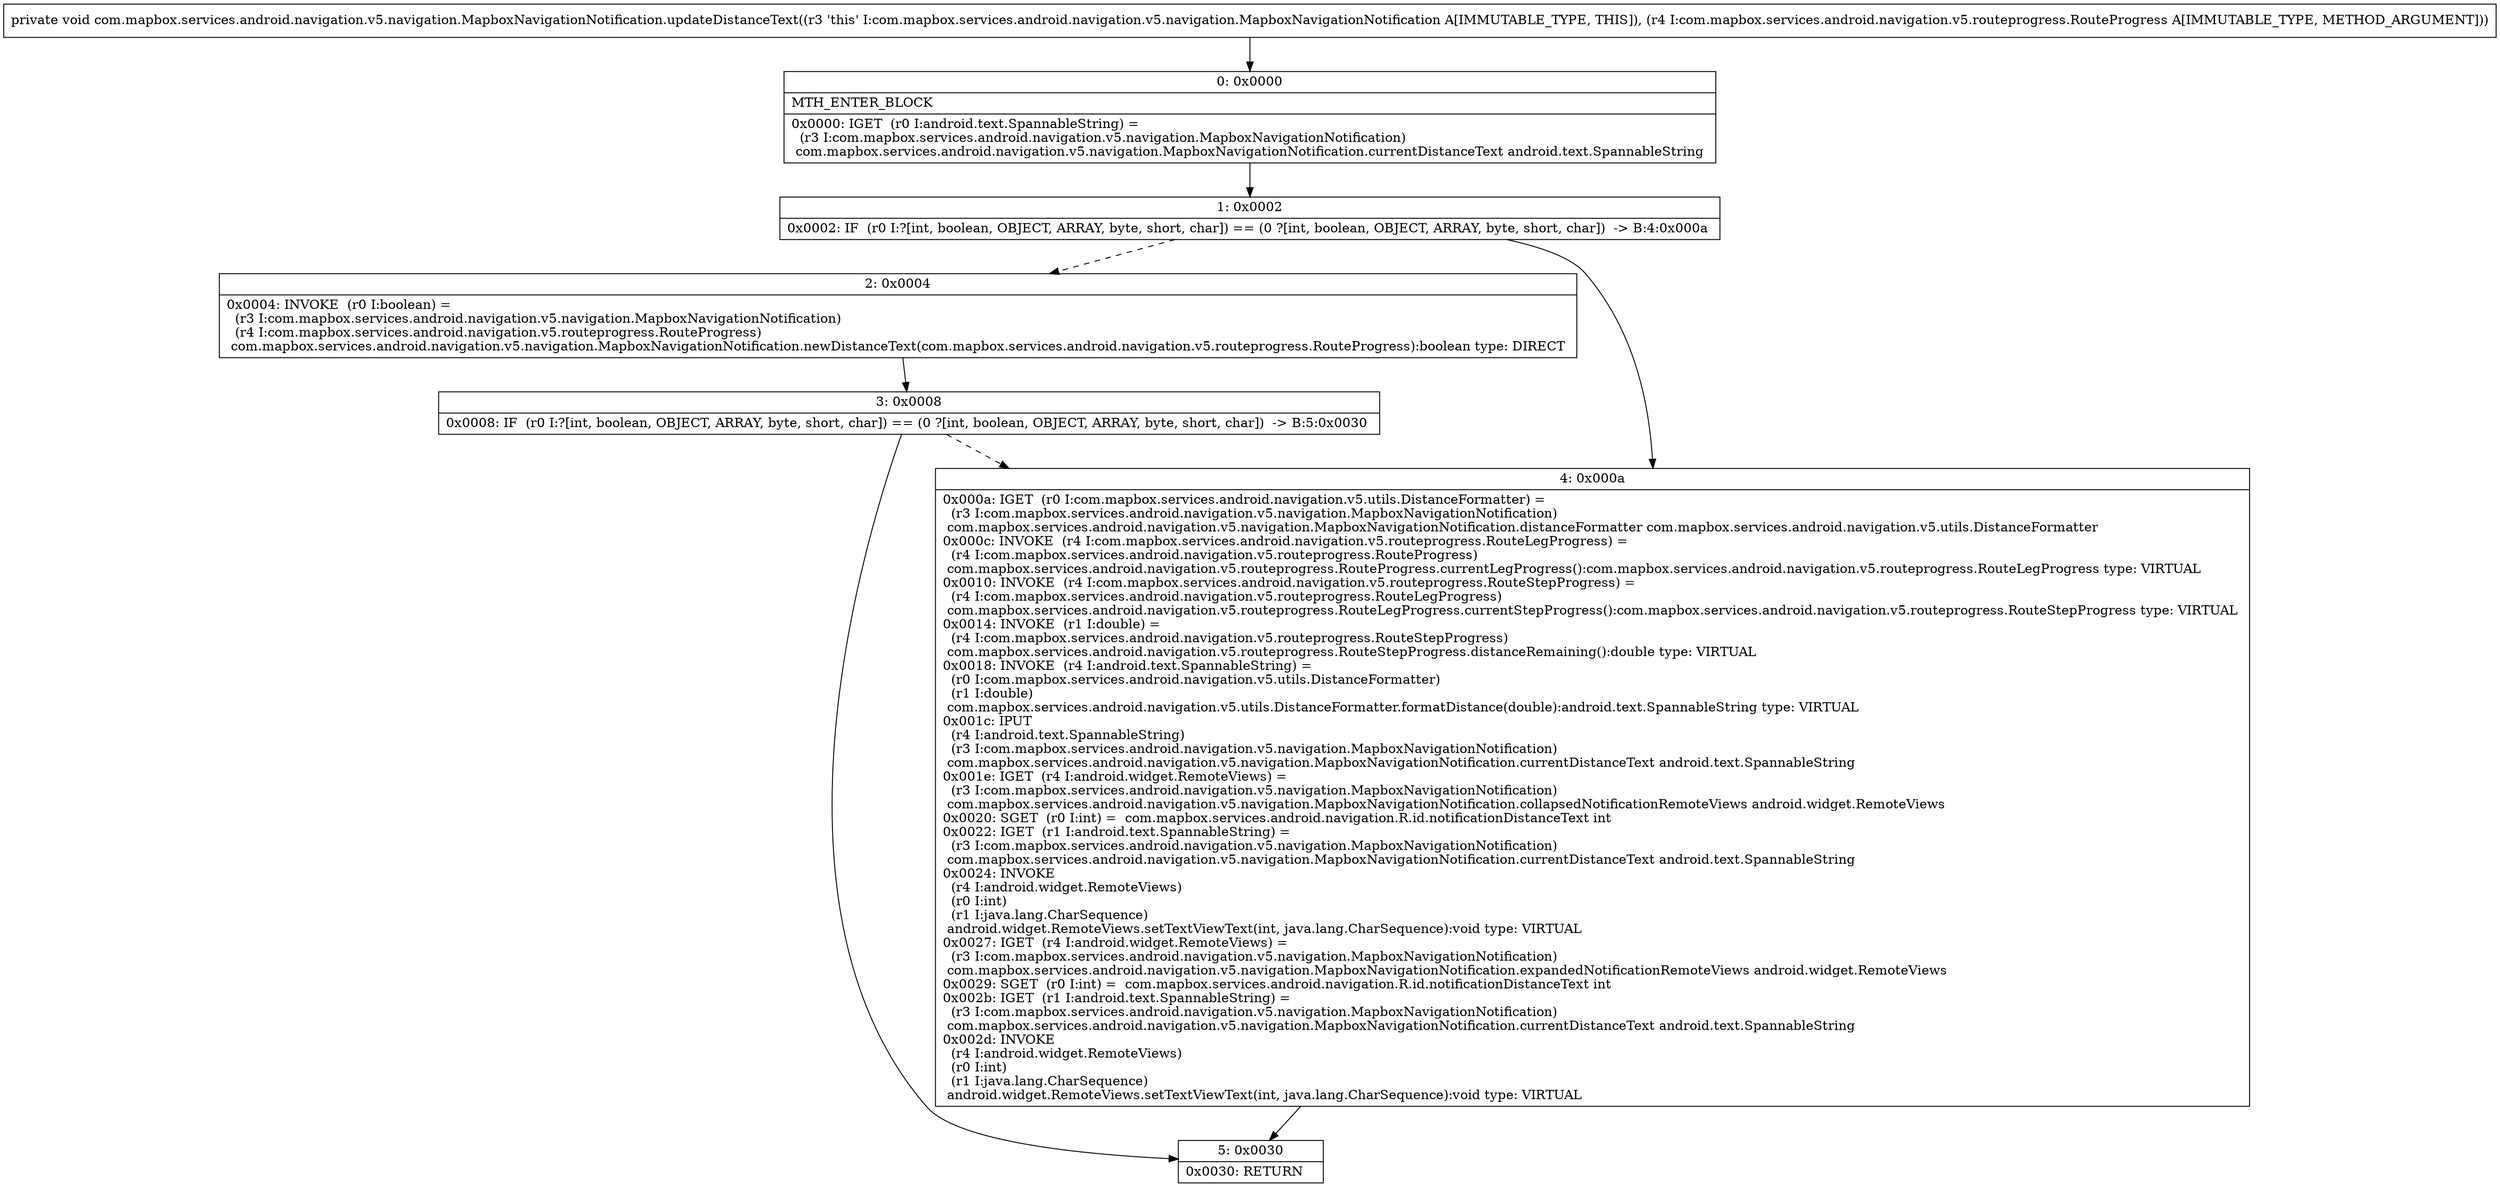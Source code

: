 digraph "CFG forcom.mapbox.services.android.navigation.v5.navigation.MapboxNavigationNotification.updateDistanceText(Lcom\/mapbox\/services\/android\/navigation\/v5\/routeprogress\/RouteProgress;)V" {
Node_0 [shape=record,label="{0\:\ 0x0000|MTH_ENTER_BLOCK\l|0x0000: IGET  (r0 I:android.text.SpannableString) = \l  (r3 I:com.mapbox.services.android.navigation.v5.navigation.MapboxNavigationNotification)\l com.mapbox.services.android.navigation.v5.navigation.MapboxNavigationNotification.currentDistanceText android.text.SpannableString \l}"];
Node_1 [shape=record,label="{1\:\ 0x0002|0x0002: IF  (r0 I:?[int, boolean, OBJECT, ARRAY, byte, short, char]) == (0 ?[int, boolean, OBJECT, ARRAY, byte, short, char])  \-\> B:4:0x000a \l}"];
Node_2 [shape=record,label="{2\:\ 0x0004|0x0004: INVOKE  (r0 I:boolean) = \l  (r3 I:com.mapbox.services.android.navigation.v5.navigation.MapboxNavigationNotification)\l  (r4 I:com.mapbox.services.android.navigation.v5.routeprogress.RouteProgress)\l com.mapbox.services.android.navigation.v5.navigation.MapboxNavigationNotification.newDistanceText(com.mapbox.services.android.navigation.v5.routeprogress.RouteProgress):boolean type: DIRECT \l}"];
Node_3 [shape=record,label="{3\:\ 0x0008|0x0008: IF  (r0 I:?[int, boolean, OBJECT, ARRAY, byte, short, char]) == (0 ?[int, boolean, OBJECT, ARRAY, byte, short, char])  \-\> B:5:0x0030 \l}"];
Node_4 [shape=record,label="{4\:\ 0x000a|0x000a: IGET  (r0 I:com.mapbox.services.android.navigation.v5.utils.DistanceFormatter) = \l  (r3 I:com.mapbox.services.android.navigation.v5.navigation.MapboxNavigationNotification)\l com.mapbox.services.android.navigation.v5.navigation.MapboxNavigationNotification.distanceFormatter com.mapbox.services.android.navigation.v5.utils.DistanceFormatter \l0x000c: INVOKE  (r4 I:com.mapbox.services.android.navigation.v5.routeprogress.RouteLegProgress) = \l  (r4 I:com.mapbox.services.android.navigation.v5.routeprogress.RouteProgress)\l com.mapbox.services.android.navigation.v5.routeprogress.RouteProgress.currentLegProgress():com.mapbox.services.android.navigation.v5.routeprogress.RouteLegProgress type: VIRTUAL \l0x0010: INVOKE  (r4 I:com.mapbox.services.android.navigation.v5.routeprogress.RouteStepProgress) = \l  (r4 I:com.mapbox.services.android.navigation.v5.routeprogress.RouteLegProgress)\l com.mapbox.services.android.navigation.v5.routeprogress.RouteLegProgress.currentStepProgress():com.mapbox.services.android.navigation.v5.routeprogress.RouteStepProgress type: VIRTUAL \l0x0014: INVOKE  (r1 I:double) = \l  (r4 I:com.mapbox.services.android.navigation.v5.routeprogress.RouteStepProgress)\l com.mapbox.services.android.navigation.v5.routeprogress.RouteStepProgress.distanceRemaining():double type: VIRTUAL \l0x0018: INVOKE  (r4 I:android.text.SpannableString) = \l  (r0 I:com.mapbox.services.android.navigation.v5.utils.DistanceFormatter)\l  (r1 I:double)\l com.mapbox.services.android.navigation.v5.utils.DistanceFormatter.formatDistance(double):android.text.SpannableString type: VIRTUAL \l0x001c: IPUT  \l  (r4 I:android.text.SpannableString)\l  (r3 I:com.mapbox.services.android.navigation.v5.navigation.MapboxNavigationNotification)\l com.mapbox.services.android.navigation.v5.navigation.MapboxNavigationNotification.currentDistanceText android.text.SpannableString \l0x001e: IGET  (r4 I:android.widget.RemoteViews) = \l  (r3 I:com.mapbox.services.android.navigation.v5.navigation.MapboxNavigationNotification)\l com.mapbox.services.android.navigation.v5.navigation.MapboxNavigationNotification.collapsedNotificationRemoteViews android.widget.RemoteViews \l0x0020: SGET  (r0 I:int) =  com.mapbox.services.android.navigation.R.id.notificationDistanceText int \l0x0022: IGET  (r1 I:android.text.SpannableString) = \l  (r3 I:com.mapbox.services.android.navigation.v5.navigation.MapboxNavigationNotification)\l com.mapbox.services.android.navigation.v5.navigation.MapboxNavigationNotification.currentDistanceText android.text.SpannableString \l0x0024: INVOKE  \l  (r4 I:android.widget.RemoteViews)\l  (r0 I:int)\l  (r1 I:java.lang.CharSequence)\l android.widget.RemoteViews.setTextViewText(int, java.lang.CharSequence):void type: VIRTUAL \l0x0027: IGET  (r4 I:android.widget.RemoteViews) = \l  (r3 I:com.mapbox.services.android.navigation.v5.navigation.MapboxNavigationNotification)\l com.mapbox.services.android.navigation.v5.navigation.MapboxNavigationNotification.expandedNotificationRemoteViews android.widget.RemoteViews \l0x0029: SGET  (r0 I:int) =  com.mapbox.services.android.navigation.R.id.notificationDistanceText int \l0x002b: IGET  (r1 I:android.text.SpannableString) = \l  (r3 I:com.mapbox.services.android.navigation.v5.navigation.MapboxNavigationNotification)\l com.mapbox.services.android.navigation.v5.navigation.MapboxNavigationNotification.currentDistanceText android.text.SpannableString \l0x002d: INVOKE  \l  (r4 I:android.widget.RemoteViews)\l  (r0 I:int)\l  (r1 I:java.lang.CharSequence)\l android.widget.RemoteViews.setTextViewText(int, java.lang.CharSequence):void type: VIRTUAL \l}"];
Node_5 [shape=record,label="{5\:\ 0x0030|0x0030: RETURN   \l}"];
MethodNode[shape=record,label="{private void com.mapbox.services.android.navigation.v5.navigation.MapboxNavigationNotification.updateDistanceText((r3 'this' I:com.mapbox.services.android.navigation.v5.navigation.MapboxNavigationNotification A[IMMUTABLE_TYPE, THIS]), (r4 I:com.mapbox.services.android.navigation.v5.routeprogress.RouteProgress A[IMMUTABLE_TYPE, METHOD_ARGUMENT])) }"];
MethodNode -> Node_0;
Node_0 -> Node_1;
Node_1 -> Node_2[style=dashed];
Node_1 -> Node_4;
Node_2 -> Node_3;
Node_3 -> Node_4[style=dashed];
Node_3 -> Node_5;
Node_4 -> Node_5;
}

